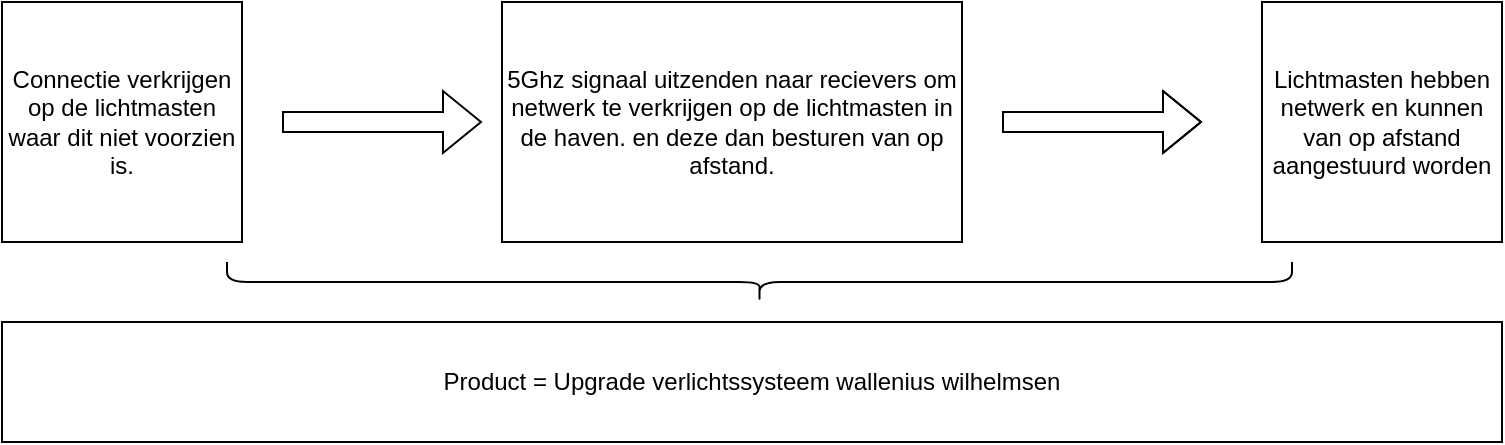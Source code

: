 <mxfile version="21.3.5" type="github">
  <diagram name="Page-1" id="2YBvvXClWsGukQMizWep">
    <mxGraphModel dx="825" dy="736" grid="1" gridSize="10" guides="1" tooltips="1" connect="1" arrows="1" fold="1" page="1" pageScale="1" pageWidth="850" pageHeight="1100" math="0" shadow="0">
      <root>
        <mxCell id="0" />
        <mxCell id="1" parent="0" />
        <mxCell id="CrQSuBvSUl4YXEDlKpVm-1" value="Connectie verkrijgen op de lichtmasten waar dit niet voorzien is." style="whiteSpace=wrap;html=1;aspect=fixed;" vertex="1" parent="1">
          <mxGeometry x="40" y="80" width="120" height="120" as="geometry" />
        </mxCell>
        <mxCell id="CrQSuBvSUl4YXEDlKpVm-3" value="" style="shape=flexArrow;endArrow=classic;html=1;rounded=0;" edge="1" parent="1">
          <mxGeometry width="50" height="50" relative="1" as="geometry">
            <mxPoint x="180" y="140" as="sourcePoint" />
            <mxPoint x="280" y="140" as="targetPoint" />
          </mxGeometry>
        </mxCell>
        <mxCell id="CrQSuBvSUl4YXEDlKpVm-5" value="5Ghz signaal uitzenden naar recievers om netwerk te verkrijgen op de lichtmasten in de haven. en deze dan besturen van op afstand." style="rounded=0;whiteSpace=wrap;html=1;" vertex="1" parent="1">
          <mxGeometry x="290" y="80" width="230" height="120" as="geometry" />
        </mxCell>
        <mxCell id="CrQSuBvSUl4YXEDlKpVm-6" value="" style="shape=flexArrow;endArrow=classic;html=1;rounded=0;" edge="1" parent="1">
          <mxGeometry width="50" height="50" relative="1" as="geometry">
            <mxPoint x="540" y="140" as="sourcePoint" />
            <mxPoint x="640" y="140" as="targetPoint" />
            <Array as="points">
              <mxPoint x="620" y="140" />
            </Array>
          </mxGeometry>
        </mxCell>
        <mxCell id="CrQSuBvSUl4YXEDlKpVm-7" value="Lichtmasten hebben netwerk en kunnen van op afstand aangestuurd worden" style="rounded=0;whiteSpace=wrap;html=1;" vertex="1" parent="1">
          <mxGeometry x="670" y="80" width="120" height="120" as="geometry" />
        </mxCell>
        <mxCell id="CrQSuBvSUl4YXEDlKpVm-8" value="Product = Upgrade verlichtssysteem wallenius wilhelmsen" style="rounded=0;whiteSpace=wrap;html=1;" vertex="1" parent="1">
          <mxGeometry x="40" y="240" width="750" height="60" as="geometry" />
        </mxCell>
        <mxCell id="CrQSuBvSUl4YXEDlKpVm-9" value="" style="shape=curlyBracket;whiteSpace=wrap;html=1;rounded=1;flipH=1;labelPosition=right;verticalLabelPosition=middle;align=left;verticalAlign=middle;rotation=90;" vertex="1" parent="1">
          <mxGeometry x="408.75" y="-46.25" width="20" height="532.5" as="geometry" />
        </mxCell>
      </root>
    </mxGraphModel>
  </diagram>
</mxfile>
